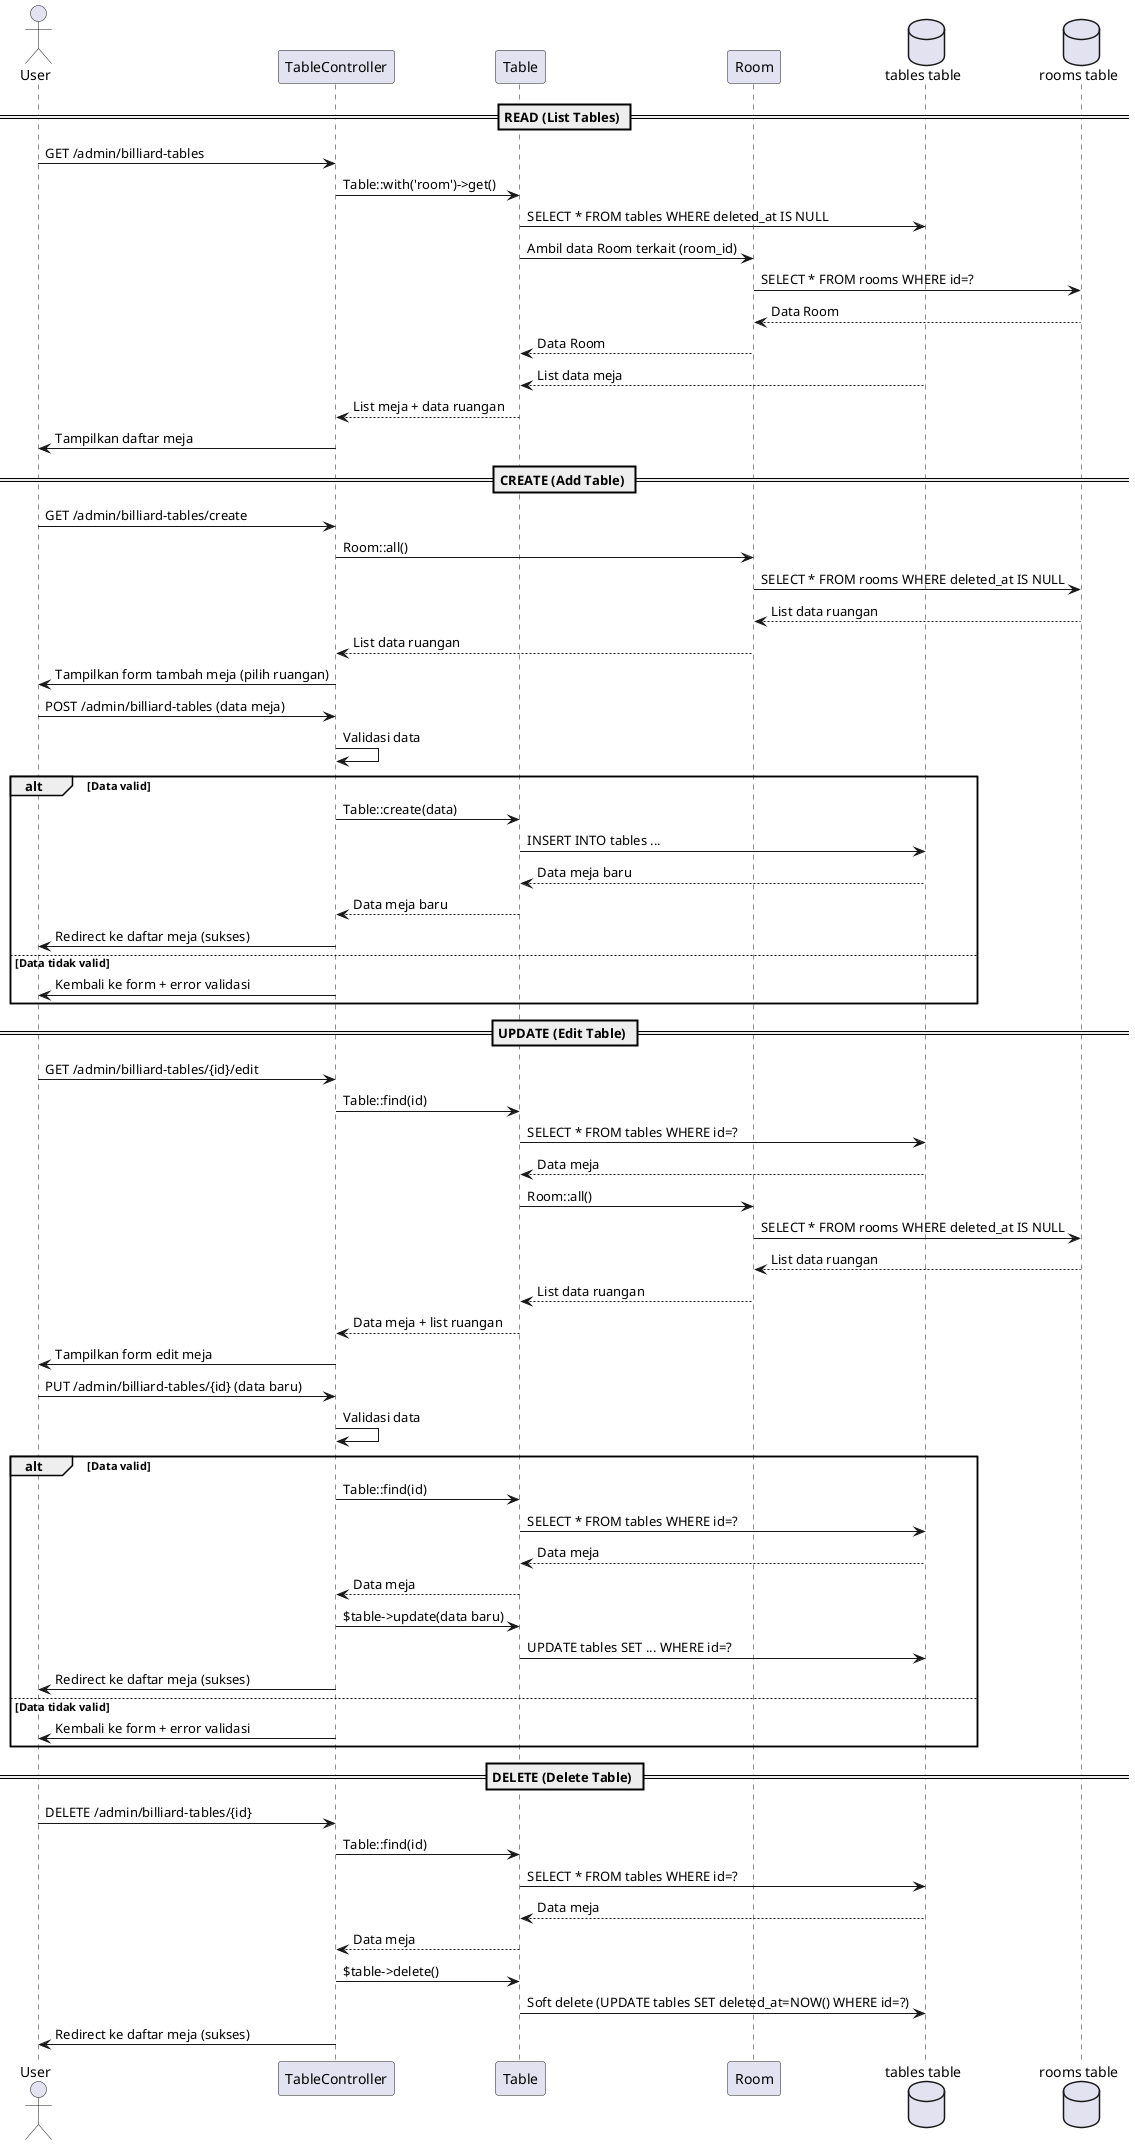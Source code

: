 @startuml Sequence Diagram - CRUD Master Meja (Lengkap dengan Model)

actor User
participant "TableController" as Controller
participant "Table" as TableModel
participant "Room" as RoomModel
database "tables table" as TableDB
database "rooms table" as RoomDB

== READ (List Tables) ==
User -> Controller : GET /admin/billiard-tables
Controller -> TableModel : Table::with('room')->get()
TableModel -> TableDB : SELECT * FROM tables WHERE deleted_at IS NULL
TableModel -> RoomModel : Ambil data Room terkait (room_id)
RoomModel -> RoomDB : SELECT * FROM rooms WHERE id=?
RoomDB --> RoomModel : Data Room
RoomModel --> TableModel : Data Room
TableDB --> TableModel : List data meja
TableModel --> Controller : List meja + data ruangan
Controller -> User : Tampilkan daftar meja

== CREATE (Add Table) ==
User -> Controller : GET /admin/billiard-tables/create
Controller -> RoomModel : Room::all()
RoomModel -> RoomDB : SELECT * FROM rooms WHERE deleted_at IS NULL
RoomDB --> RoomModel : List data ruangan
RoomModel --> Controller : List data ruangan
Controller -> User : Tampilkan form tambah meja (pilih ruangan)

User -> Controller : POST /admin/billiard-tables (data meja)
Controller -> Controller : Validasi data
alt Data valid
    Controller -> TableModel : Table::create(data)
    TableModel -> TableDB : INSERT INTO tables ...
    TableDB --> TableModel : Data meja baru
    TableModel --> Controller : Data meja baru
    Controller -> User : Redirect ke daftar meja (sukses)
else Data tidak valid
    Controller -> User : Kembali ke form + error validasi
end

== UPDATE (Edit Table) ==
User -> Controller : GET /admin/billiard-tables/{id}/edit
Controller -> TableModel : Table::find(id)
TableModel -> TableDB : SELECT * FROM tables WHERE id=?
TableDB --> TableModel : Data meja
TableModel -> RoomModel : Room::all()
RoomModel -> RoomDB : SELECT * FROM rooms WHERE deleted_at IS NULL
RoomDB --> RoomModel : List data ruangan
RoomModel --> TableModel : List data ruangan
TableModel --> Controller : Data meja + list ruangan
Controller -> User : Tampilkan form edit meja

User -> Controller : PUT /admin/billiard-tables/{id} (data baru)
Controller -> Controller : Validasi data
alt Data valid
    Controller -> TableModel : Table::find(id)
    TableModel -> TableDB : SELECT * FROM tables WHERE id=?
    TableDB --> TableModel : Data meja
    TableModel --> Controller : Data meja
    Controller -> TableModel : $table->update(data baru)
    TableModel -> TableDB : UPDATE tables SET ... WHERE id=?
    Controller -> User : Redirect ke daftar meja (sukses)
else Data tidak valid
    Controller -> User : Kembali ke form + error validasi
end

== DELETE (Delete Table) ==
User -> Controller : DELETE /admin/billiard-tables/{id}
Controller -> TableModel : Table::find(id)
TableModel -> TableDB : SELECT * FROM tables WHERE id=?
TableDB --> TableModel : Data meja
TableModel --> Controller : Data meja
Controller -> TableModel : $table->delete()
TableModel -> TableDB : Soft delete (UPDATE tables SET deleted_at=NOW() WHERE id=?)
Controller -> User : Redirect ke daftar meja (sukses)

@enduml